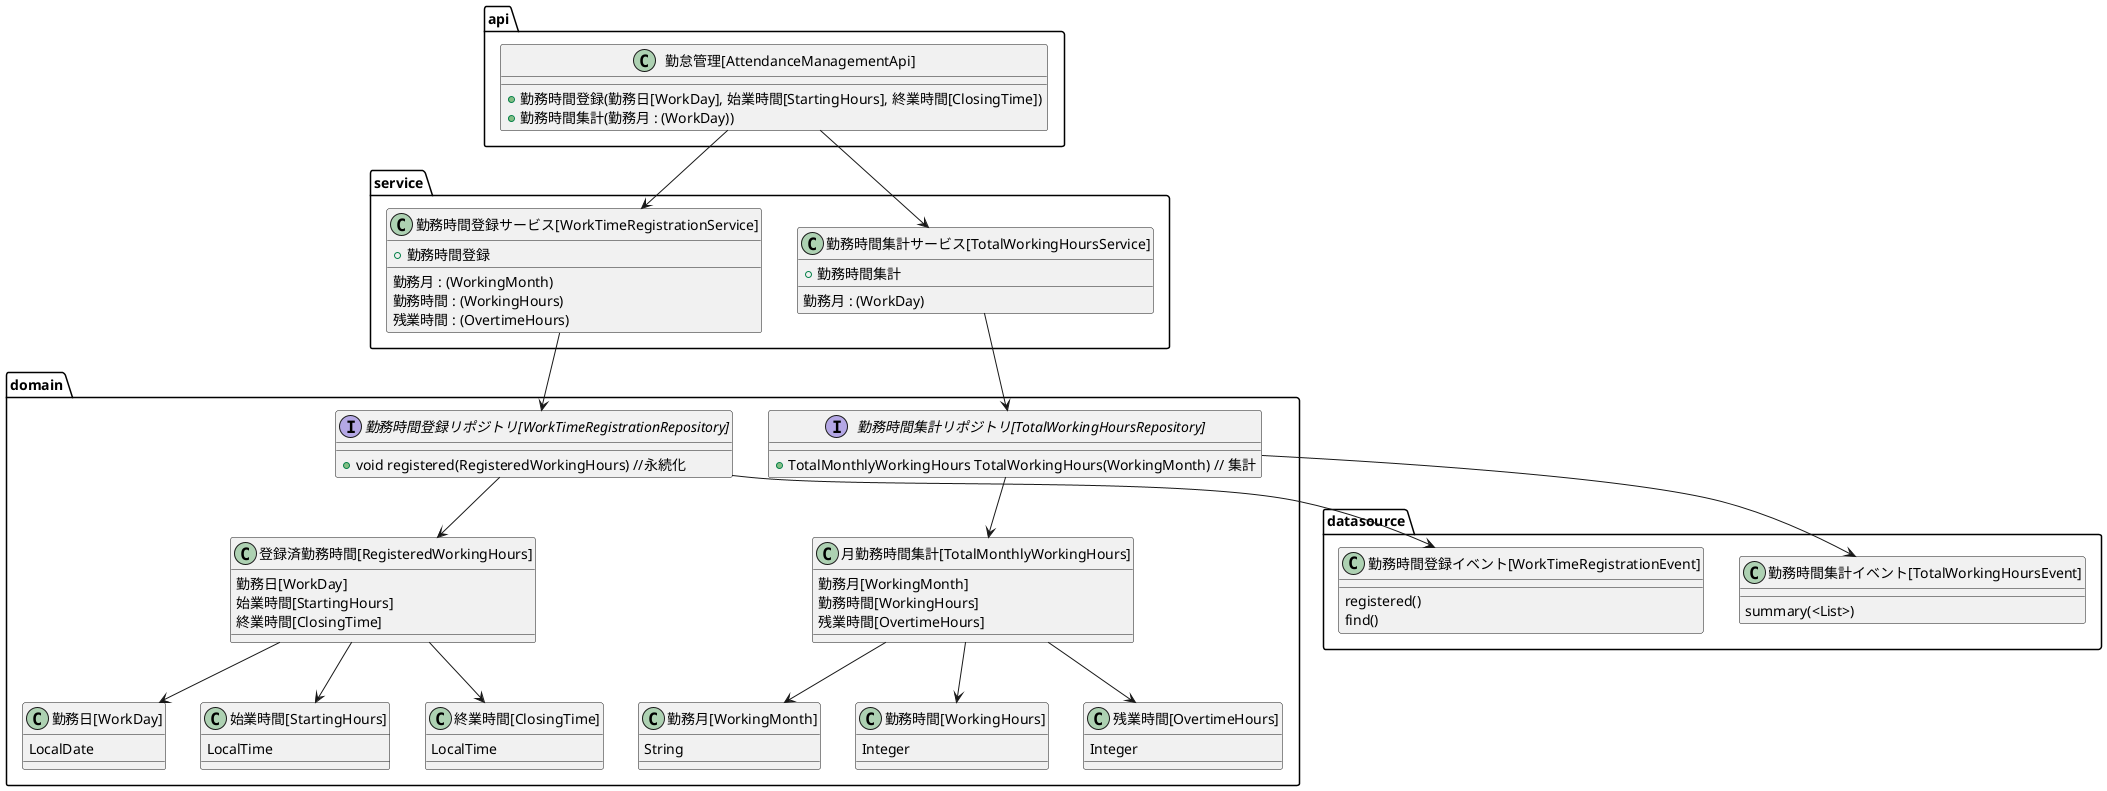@startuml

package api {

    class "勤怠管理[AttendanceManagementApi]" as AttendanceManagementApi {
        +勤務時間登録(勤務日[WorkDay], 始業時間[StartingHours], 終業時間[ClosingTime])
        +勤務時間集計(勤務月 : (WorkDay))
    }
}

package service {

    class "勤務時間集計サービス[TotalWorkingHoursService]" as TotalWorkingHoursService {
        +勤務時間集計

        勤務月 : (WorkDay)
    }

    class "勤務時間登録サービス[WorkTimeRegistrationService]" as WorkTimeRegistrationService {
        +勤務時間登録

        勤務月 : (WorkingMonth)
        勤務時間 : (WorkingHours)
        残業時間 : (OvertimeHours)
    }

}

package domain {

    interface "勤務時間登録リポジトリ[WorkTimeRegistrationRepository]" as WorkTimeRegistrationRepository {
        + void registered(RegisteredWorkingHours) //永続化
    }

    class "登録済勤務時間[RegisteredWorkingHours]" as RegisteredWorkingHours {
        勤務日[WorkDay]
        始業時間[StartingHours]
        終業時間[ClosingTime]
    }

    class "勤務日[WorkDay]" as WorkDay {
        LocalDate
    }
    class "始業時間[StartingHours]" as StartingHours {
        LocalTime
    }
    class "終業時間[ClosingTime]" as ClosingTime {
        LocalTime
    }

    WorkTimeRegistrationRepository -down-> RegisteredWorkingHours
    RegisteredWorkingHours -down-> WorkDay
    RegisteredWorkingHours -down-> StartingHours
    RegisteredWorkingHours -down-> ClosingTime


    interface "勤務時間集計リポジトリ[TotalWorkingHoursRepository]" as TotalWorkingHoursRepository {
        + TotalMonthlyWorkingHours TotalWorkingHours(WorkingMonth) // 集計
    }

    class "月勤務時間集計[TotalMonthlyWorkingHours]" as TotalMonthlyWorkingHours {
        勤務月[WorkingMonth]
        勤務時間[WorkingHours]
        残業時間[OvertimeHours]
    }

    class "勤務月[WorkingMonth]" as WorkingMonth {
        String
    }
    class "勤務時間[WorkingHours]" as WorkingHours {
        Integer
    }
    class "残業時間[OvertimeHours]" as OvertimeHours {
        Integer
    }

    TotalWorkingHoursRepository -down-> TotalMonthlyWorkingHours

    TotalMonthlyWorkingHours -down-> WorkingMonth
    TotalMonthlyWorkingHours -down-> WorkingHours
    TotalMonthlyWorkingHours -down-> OvertimeHours
}

package datasource {

    class "勤務時間登録イベント[WorkTimeRegistrationEvent]"  as WorkTimeRegistrationEvent {
        registered()
        find()
    }

    class "勤務時間集計イベント[TotalWorkingHoursEvent]" as TotalWorkingHoursEvent {
        summary(<List>)
    }

}

AttendanceManagementApi -down-> WorkTimeRegistrationService
AttendanceManagementApi -down-> TotalWorkingHoursService

WorkTimeRegistrationService -down-> WorkTimeRegistrationRepository
TotalWorkingHoursService -down-> TotalWorkingHoursRepository

WorkTimeRegistrationRepository -down-> WorkTimeRegistrationEvent
TotalWorkingHoursRepository -down-> TotalWorkingHoursEvent

@enduml
